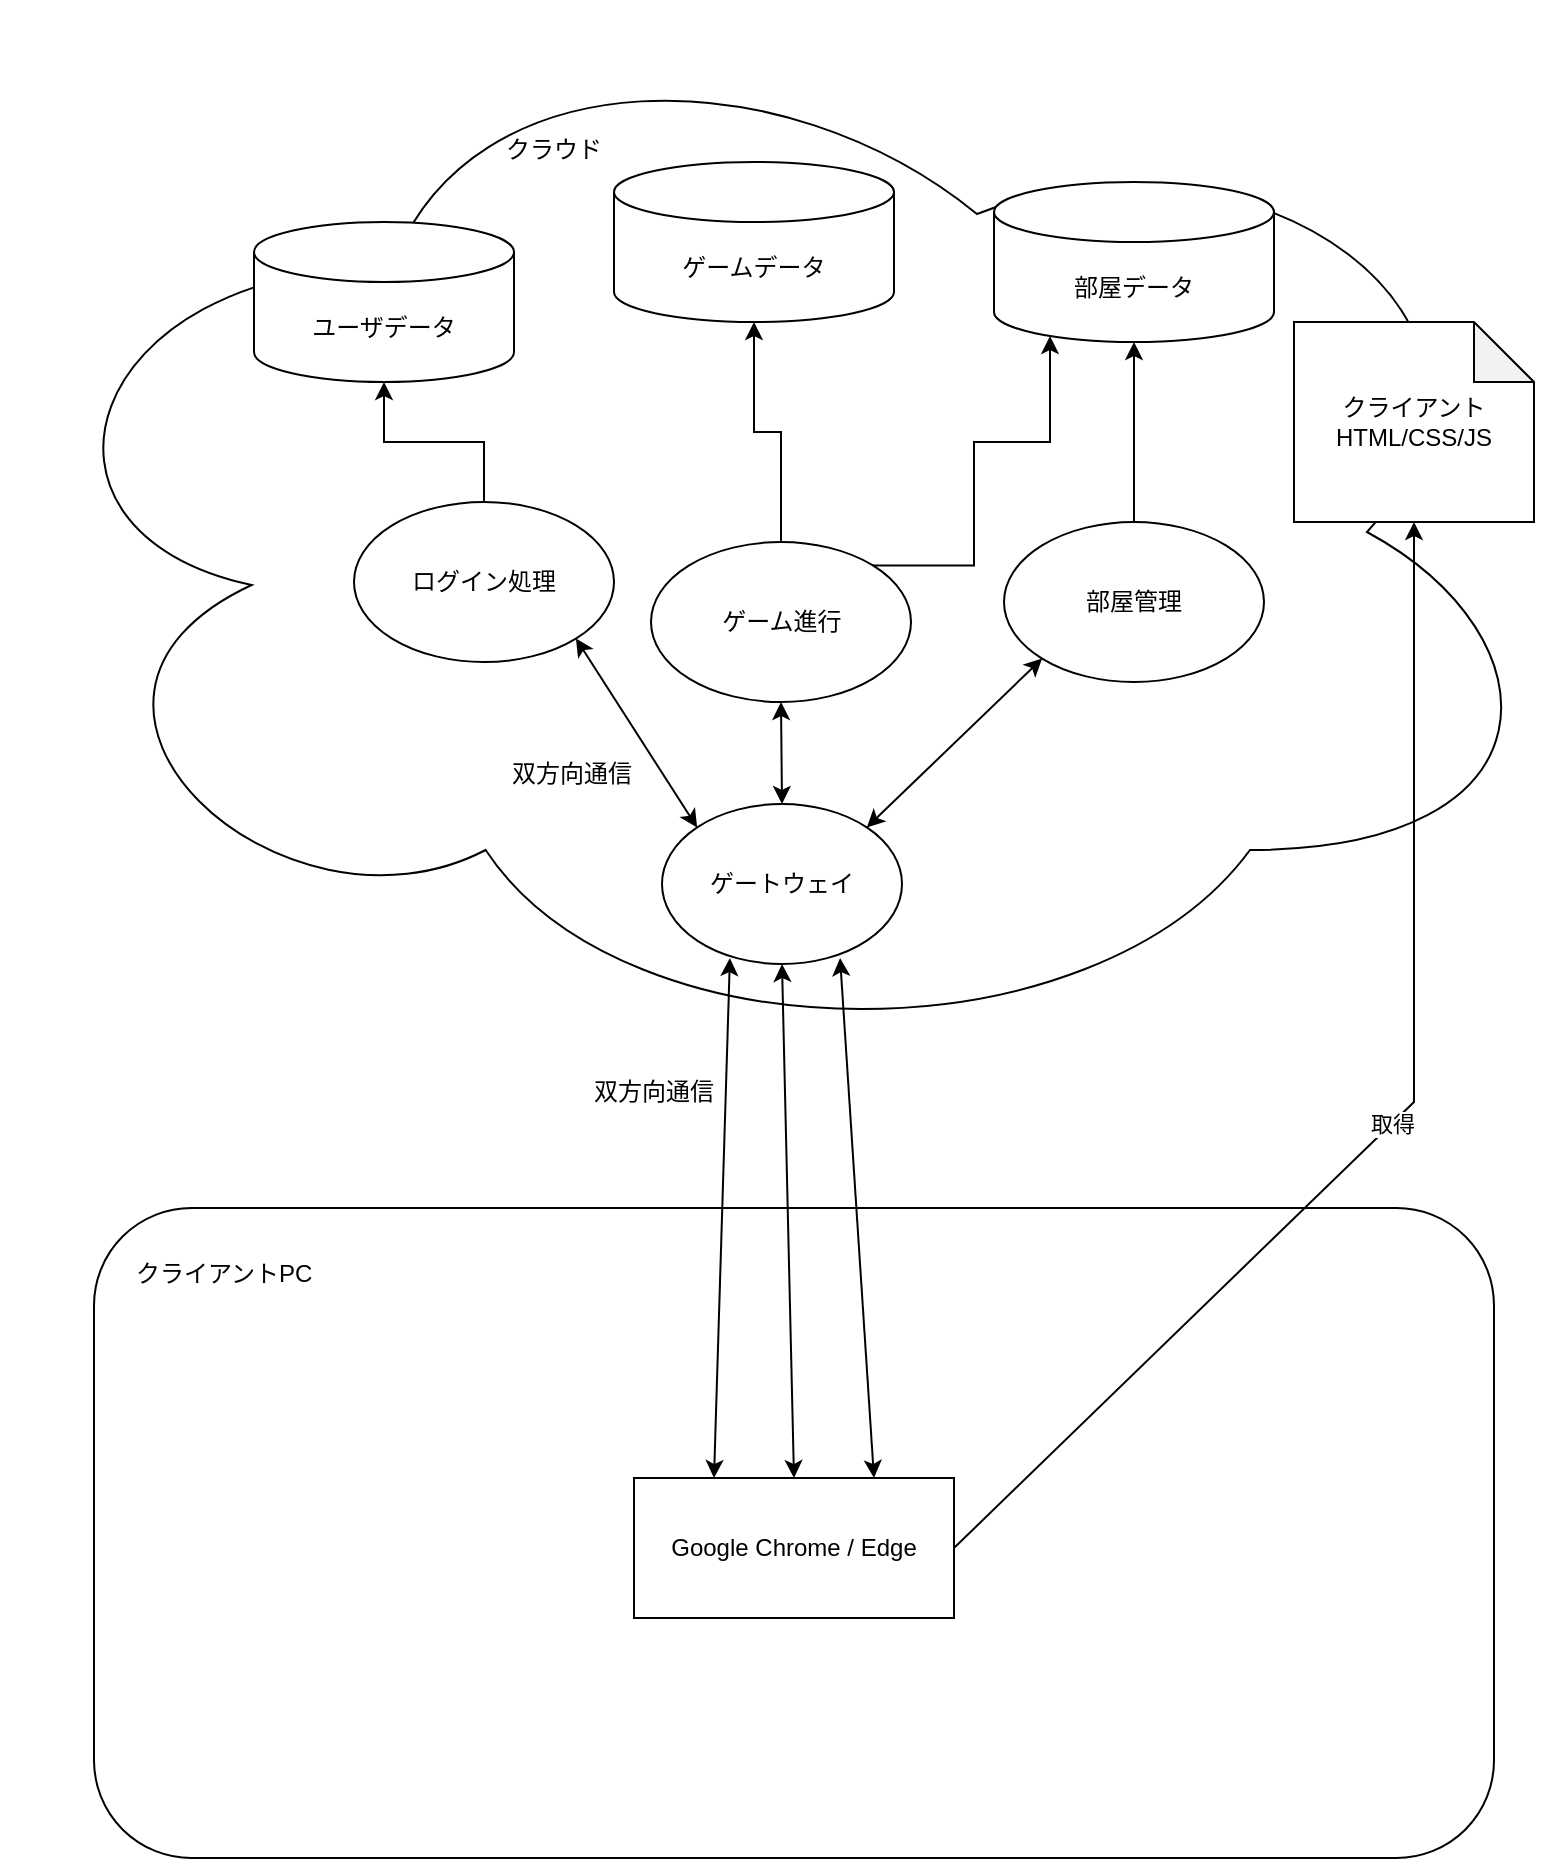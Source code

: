 <mxfile version="16.1.4" type="github">
  <diagram id="yKufRBJTM_NPqO0KYhj7" name="Page-1">
    <mxGraphModel dx="1366" dy="773" grid="1" gridSize="10" guides="1" tooltips="1" connect="1" arrows="1" fold="1" page="1" pageScale="1" pageWidth="827" pageHeight="1169" math="0" shadow="0">
      <root>
        <mxCell id="0" />
        <mxCell id="1" parent="0" />
        <mxCell id="O0LXjb6FlQBKJXSmFQSw-1" value="クラウド" style="ellipse;shape=cloud;whiteSpace=wrap;html=1;align=left;verticalAlign=top;spacingLeft=250;spacingTop=60;" vertex="1" parent="1">
          <mxGeometry x="24" y="30" width="780" height="530" as="geometry" />
        </mxCell>
        <mxCell id="O0LXjb6FlQBKJXSmFQSw-2" value="ユーザデータ" style="shape=cylinder3;whiteSpace=wrap;html=1;boundedLbl=1;backgroundOutline=1;size=15;" vertex="1" parent="1">
          <mxGeometry x="150" y="140" width="130" height="80" as="geometry" />
        </mxCell>
        <mxCell id="O0LXjb6FlQBKJXSmFQSw-3" value="ゲームデータ" style="shape=cylinder3;whiteSpace=wrap;html=1;boundedLbl=1;backgroundOutline=1;size=15;" vertex="1" parent="1">
          <mxGeometry x="330" y="110" width="140" height="80" as="geometry" />
        </mxCell>
        <mxCell id="O0LXjb6FlQBKJXSmFQSw-4" value="クライアントPC" style="rounded=1;whiteSpace=wrap;html=1;align=left;verticalAlign=top;spacing=21;" vertex="1" parent="1">
          <mxGeometry x="70" y="633" width="700" height="325" as="geometry" />
        </mxCell>
        <mxCell id="O0LXjb6FlQBKJXSmFQSw-12" style="edgeStyle=orthogonalEdgeStyle;rounded=0;orthogonalLoop=1;jettySize=auto;html=1;exitX=0.5;exitY=0;exitDx=0;exitDy=0;entryX=0.5;entryY=1;entryDx=0;entryDy=0;entryPerimeter=0;" edge="1" parent="1" source="O0LXjb6FlQBKJXSmFQSw-5" target="O0LXjb6FlQBKJXSmFQSw-2">
          <mxGeometry relative="1" as="geometry" />
        </mxCell>
        <mxCell id="O0LXjb6FlQBKJXSmFQSw-5" value="ログイン処理" style="ellipse;whiteSpace=wrap;html=1;" vertex="1" parent="1">
          <mxGeometry x="200" y="280" width="130" height="80" as="geometry" />
        </mxCell>
        <mxCell id="O0LXjb6FlQBKJXSmFQSw-7" value="部屋データ" style="shape=cylinder3;whiteSpace=wrap;html=1;boundedLbl=1;backgroundOutline=1;size=15;" vertex="1" parent="1">
          <mxGeometry x="520" y="120" width="140" height="80" as="geometry" />
        </mxCell>
        <mxCell id="O0LXjb6FlQBKJXSmFQSw-9" value="クライアントHTML/CSS/JS" style="shape=note;whiteSpace=wrap;html=1;backgroundOutline=1;darkOpacity=0.05;" vertex="1" parent="1">
          <mxGeometry x="670" y="190" width="120" height="100" as="geometry" />
        </mxCell>
        <mxCell id="O0LXjb6FlQBKJXSmFQSw-13" style="edgeStyle=orthogonalEdgeStyle;rounded=0;orthogonalLoop=1;jettySize=auto;html=1;exitX=0.5;exitY=0;exitDx=0;exitDy=0;entryX=0.5;entryY=1;entryDx=0;entryDy=0;entryPerimeter=0;" edge="1" parent="1" source="O0LXjb6FlQBKJXSmFQSw-10" target="O0LXjb6FlQBKJXSmFQSw-7">
          <mxGeometry relative="1" as="geometry" />
        </mxCell>
        <mxCell id="O0LXjb6FlQBKJXSmFQSw-10" value="部屋管理" style="ellipse;whiteSpace=wrap;html=1;" vertex="1" parent="1">
          <mxGeometry x="525" y="290" width="130" height="80" as="geometry" />
        </mxCell>
        <mxCell id="O0LXjb6FlQBKJXSmFQSw-14" style="edgeStyle=orthogonalEdgeStyle;rounded=0;orthogonalLoop=1;jettySize=auto;html=1;exitX=0.5;exitY=0;exitDx=0;exitDy=0;entryX=0.5;entryY=1;entryDx=0;entryDy=0;entryPerimeter=0;" edge="1" parent="1" source="O0LXjb6FlQBKJXSmFQSw-11" target="O0LXjb6FlQBKJXSmFQSw-3">
          <mxGeometry relative="1" as="geometry" />
        </mxCell>
        <mxCell id="O0LXjb6FlQBKJXSmFQSw-16" style="edgeStyle=orthogonalEdgeStyle;rounded=0;orthogonalLoop=1;jettySize=auto;html=1;exitX=1;exitY=0;exitDx=0;exitDy=0;entryX=0.2;entryY=0.963;entryDx=0;entryDy=0;entryPerimeter=0;" edge="1" parent="1" source="O0LXjb6FlQBKJXSmFQSw-11" target="O0LXjb6FlQBKJXSmFQSw-7">
          <mxGeometry relative="1" as="geometry">
            <Array as="points">
              <mxPoint x="510" y="312" />
              <mxPoint x="510" y="250" />
              <mxPoint x="548" y="250" />
            </Array>
          </mxGeometry>
        </mxCell>
        <mxCell id="O0LXjb6FlQBKJXSmFQSw-11" value="ゲーム進行" style="ellipse;whiteSpace=wrap;html=1;" vertex="1" parent="1">
          <mxGeometry x="348.5" y="300" width="130" height="80" as="geometry" />
        </mxCell>
        <mxCell id="O0LXjb6FlQBKJXSmFQSw-17" value="Google Chrome / Edge" style="rounded=0;whiteSpace=wrap;html=1;" vertex="1" parent="1">
          <mxGeometry x="340" y="768" width="160" height="70" as="geometry" />
        </mxCell>
        <mxCell id="O0LXjb6FlQBKJXSmFQSw-18" value="" style="endArrow=classic;startArrow=classic;html=1;rounded=0;entryX=0.283;entryY=0.963;entryDx=0;entryDy=0;exitX=0.25;exitY=0;exitDx=0;exitDy=0;entryPerimeter=0;" edge="1" parent="1" source="O0LXjb6FlQBKJXSmFQSw-17" target="O0LXjb6FlQBKJXSmFQSw-25">
          <mxGeometry width="50" height="50" relative="1" as="geometry">
            <mxPoint x="390" y="460" as="sourcePoint" />
            <mxPoint x="440" y="410" as="targetPoint" />
          </mxGeometry>
        </mxCell>
        <mxCell id="O0LXjb6FlQBKJXSmFQSw-19" value="" style="endArrow=classic;startArrow=classic;html=1;rounded=0;entryX=0.5;entryY=1;entryDx=0;entryDy=0;exitX=0.5;exitY=0;exitDx=0;exitDy=0;" edge="1" parent="1" source="O0LXjb6FlQBKJXSmFQSw-17" target="O0LXjb6FlQBKJXSmFQSw-25">
          <mxGeometry width="50" height="50" relative="1" as="geometry">
            <mxPoint x="390" y="460" as="sourcePoint" />
            <mxPoint x="440" y="410" as="targetPoint" />
          </mxGeometry>
        </mxCell>
        <mxCell id="O0LXjb6FlQBKJXSmFQSw-20" value="" style="endArrow=classic;startArrow=classic;html=1;rounded=0;entryX=0.742;entryY=0.963;entryDx=0;entryDy=0;exitX=0.75;exitY=0;exitDx=0;exitDy=0;entryPerimeter=0;" edge="1" parent="1" source="O0LXjb6FlQBKJXSmFQSw-17" target="O0LXjb6FlQBKJXSmFQSw-25">
          <mxGeometry width="50" height="50" relative="1" as="geometry">
            <mxPoint x="390" y="460" as="sourcePoint" />
            <mxPoint x="440" y="410" as="targetPoint" />
          </mxGeometry>
        </mxCell>
        <mxCell id="O0LXjb6FlQBKJXSmFQSw-23" value="双方向通信" style="text;html=1;strokeColor=none;fillColor=none;align=center;verticalAlign=middle;whiteSpace=wrap;rounded=0;" vertex="1" parent="1">
          <mxGeometry x="310" y="560" width="80" height="30" as="geometry" />
        </mxCell>
        <mxCell id="O0LXjb6FlQBKJXSmFQSw-25" value="ゲートウェイ" style="ellipse;whiteSpace=wrap;html=1;" vertex="1" parent="1">
          <mxGeometry x="354" y="431" width="120" height="80" as="geometry" />
        </mxCell>
        <mxCell id="O0LXjb6FlQBKJXSmFQSw-27" value="双方向通信" style="text;html=1;strokeColor=none;fillColor=none;align=center;verticalAlign=middle;whiteSpace=wrap;rounded=0;" vertex="1" parent="1">
          <mxGeometry x="268.5" y="401" width="80" height="30" as="geometry" />
        </mxCell>
        <mxCell id="O0LXjb6FlQBKJXSmFQSw-28" value="" style="endArrow=classic;startArrow=classic;html=1;rounded=0;entryX=1;entryY=1;entryDx=0;entryDy=0;exitX=0;exitY=0;exitDx=0;exitDy=0;" edge="1" parent="1" source="O0LXjb6FlQBKJXSmFQSw-25" target="O0LXjb6FlQBKJXSmFQSw-5">
          <mxGeometry width="50" height="50" relative="1" as="geometry">
            <mxPoint x="390" y="510" as="sourcePoint" />
            <mxPoint x="440" y="460" as="targetPoint" />
          </mxGeometry>
        </mxCell>
        <mxCell id="O0LXjb6FlQBKJXSmFQSw-29" value="" style="endArrow=classic;startArrow=classic;html=1;rounded=0;entryX=0.5;entryY=1;entryDx=0;entryDy=0;exitX=0.5;exitY=0;exitDx=0;exitDy=0;" edge="1" parent="1" source="O0LXjb6FlQBKJXSmFQSw-25" target="O0LXjb6FlQBKJXSmFQSw-11">
          <mxGeometry width="50" height="50" relative="1" as="geometry">
            <mxPoint x="390" y="510" as="sourcePoint" />
            <mxPoint x="440" y="460" as="targetPoint" />
          </mxGeometry>
        </mxCell>
        <mxCell id="O0LXjb6FlQBKJXSmFQSw-30" value="" style="endArrow=classic;startArrow=classic;html=1;rounded=0;entryX=0;entryY=1;entryDx=0;entryDy=0;exitX=1;exitY=0;exitDx=0;exitDy=0;" edge="1" parent="1" source="O0LXjb6FlQBKJXSmFQSw-25" target="O0LXjb6FlQBKJXSmFQSw-10">
          <mxGeometry width="50" height="50" relative="1" as="geometry">
            <mxPoint x="390" y="510" as="sourcePoint" />
            <mxPoint x="440" y="460" as="targetPoint" />
          </mxGeometry>
        </mxCell>
        <mxCell id="O0LXjb6FlQBKJXSmFQSw-31" value="" style="endArrow=classic;html=1;rounded=0;entryX=0.5;entryY=1;entryDx=0;entryDy=0;entryPerimeter=0;exitX=1;exitY=0.5;exitDx=0;exitDy=0;" edge="1" parent="1" source="O0LXjb6FlQBKJXSmFQSw-17" target="O0LXjb6FlQBKJXSmFQSw-9">
          <mxGeometry relative="1" as="geometry">
            <mxPoint x="330" y="530" as="sourcePoint" />
            <mxPoint x="490" y="530" as="targetPoint" />
            <Array as="points">
              <mxPoint x="730" y="580" />
            </Array>
          </mxGeometry>
        </mxCell>
        <mxCell id="O0LXjb6FlQBKJXSmFQSw-32" value="取得" style="edgeLabel;resizable=0;html=1;align=center;verticalAlign=middle;" connectable="0" vertex="1" parent="O0LXjb6FlQBKJXSmFQSw-31">
          <mxGeometry relative="1" as="geometry" />
        </mxCell>
      </root>
    </mxGraphModel>
  </diagram>
</mxfile>
